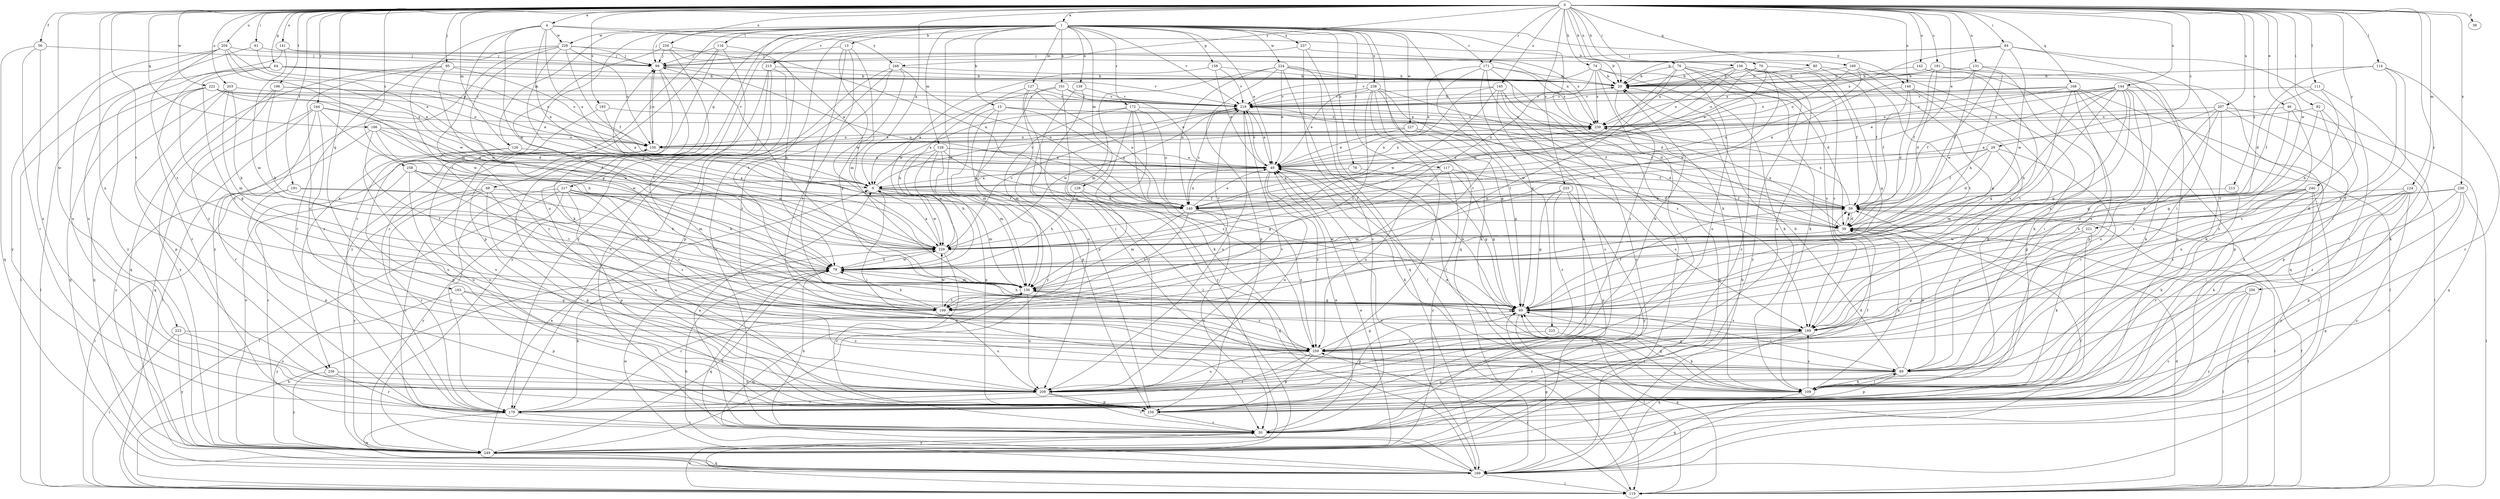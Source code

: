 strict digraph  {
0;
1;
4;
9;
13;
15;
20;
29;
30;
38;
39;
46;
49;
56;
59;
64;
68;
69;
70;
74;
76;
78;
79;
80;
81;
82;
84;
89;
95;
99;
101;
109;
111;
114;
116;
117;
119;
124;
126;
127;
128;
129;
130;
131;
136;
139;
140;
141;
142;
144;
145;
146;
150;
158;
159;
160;
163;
166;
168;
169;
171;
172;
179;
181;
183;
189;
191;
196;
199;
203;
204;
207;
209;
213;
215;
217;
219;
221;
222;
223;
224;
225;
227;
228;
229;
230;
233;
234;
236;
237;
238;
239;
240;
244;
248;
249;
256;
258;
259;
0 -> 1  [label=a];
0 -> 4  [label=a];
0 -> 9  [label=a];
0 -> 29  [label=c];
0 -> 38  [label=d];
0 -> 46  [label=e];
0 -> 49  [label=e];
0 -> 56  [label=f];
0 -> 64  [label=g];
0 -> 70  [label=h];
0 -> 74  [label=h];
0 -> 76  [label=h];
0 -> 80  [label=i];
0 -> 81  [label=i];
0 -> 82  [label=i];
0 -> 84  [label=i];
0 -> 95  [label=j];
0 -> 111  [label=l];
0 -> 114  [label=l];
0 -> 124  [label=m];
0 -> 126  [label=m];
0 -> 131  [label=n];
0 -> 136  [label=n];
0 -> 141  [label=o];
0 -> 142  [label=o];
0 -> 144  [label=o];
0 -> 145  [label=o];
0 -> 146  [label=o];
0 -> 160  [label=q];
0 -> 163  [label=q];
0 -> 166  [label=q];
0 -> 168  [label=q];
0 -> 171  [label=r];
0 -> 181  [label=s];
0 -> 183  [label=s];
0 -> 191  [label=t];
0 -> 196  [label=t];
0 -> 199  [label=t];
0 -> 203  [label=u];
0 -> 204  [label=u];
0 -> 207  [label=u];
0 -> 213  [label=v];
0 -> 221  [label=w];
0 -> 222  [label=w];
0 -> 223  [label=w];
0 -> 230  [label=x];
0 -> 233  [label=x];
0 -> 234  [label=x];
0 -> 236  [label=x];
0 -> 240  [label=y];
0 -> 244  [label=y];
0 -> 248  [label=y];
0 -> 256  [label=z];
0 -> 258  [label=z];
1 -> 13  [label=b];
1 -> 15  [label=b];
1 -> 49  [label=e];
1 -> 68  [label=g];
1 -> 78  [label=h];
1 -> 99  [label=j];
1 -> 101  [label=k];
1 -> 109  [label=k];
1 -> 116  [label=l];
1 -> 117  [label=l];
1 -> 126  [label=m];
1 -> 127  [label=m];
1 -> 128  [label=m];
1 -> 129  [label=m];
1 -> 130  [label=m];
1 -> 139  [label=n];
1 -> 146  [label=o];
1 -> 158  [label=p];
1 -> 169  [label=q];
1 -> 171  [label=r];
1 -> 172  [label=r];
1 -> 179  [label=r];
1 -> 199  [label=t];
1 -> 209  [label=u];
1 -> 215  [label=v];
1 -> 217  [label=v];
1 -> 219  [label=v];
1 -> 224  [label=w];
1 -> 225  [label=w];
1 -> 227  [label=w];
1 -> 228  [label=w];
1 -> 236  [label=x];
1 -> 237  [label=x];
1 -> 238  [label=x];
4 -> 9  [label=a];
4 -> 20  [label=b];
4 -> 130  [label=m];
4 -> 140  [label=n];
4 -> 199  [label=t];
4 -> 228  [label=w];
4 -> 229  [label=w];
4 -> 248  [label=y];
9 -> 59  [label=f];
9 -> 89  [label=i];
9 -> 130  [label=m];
9 -> 140  [label=n];
9 -> 219  [label=v];
9 -> 229  [label=w];
13 -> 99  [label=j];
13 -> 130  [label=m];
13 -> 199  [label=t];
13 -> 229  [label=w];
13 -> 259  [label=z];
15 -> 59  [label=f];
15 -> 130  [label=m];
15 -> 140  [label=n];
15 -> 159  [label=p];
15 -> 239  [label=x];
15 -> 249  [label=y];
20 -> 219  [label=v];
20 -> 259  [label=z];
29 -> 39  [label=d];
29 -> 49  [label=e];
29 -> 59  [label=f];
29 -> 89  [label=i];
29 -> 130  [label=m];
29 -> 140  [label=n];
30 -> 9  [label=a];
30 -> 49  [label=e];
30 -> 79  [label=h];
30 -> 249  [label=y];
39 -> 59  [label=f];
39 -> 109  [label=k];
39 -> 119  [label=l];
39 -> 229  [label=w];
39 -> 239  [label=x];
46 -> 69  [label=g];
46 -> 169  [label=q];
46 -> 239  [label=x];
46 -> 259  [label=z];
49 -> 9  [label=a];
49 -> 39  [label=d];
49 -> 109  [label=k];
49 -> 140  [label=n];
49 -> 209  [label=u];
49 -> 219  [label=v];
49 -> 239  [label=x];
49 -> 259  [label=z];
56 -> 99  [label=j];
56 -> 169  [label=q];
56 -> 179  [label=r];
56 -> 209  [label=u];
59 -> 39  [label=d];
59 -> 119  [label=l];
59 -> 219  [label=v];
59 -> 239  [label=x];
64 -> 20  [label=b];
64 -> 119  [label=l];
64 -> 150  [label=o];
64 -> 179  [label=r];
64 -> 189  [label=s];
64 -> 219  [label=v];
68 -> 30  [label=c];
68 -> 59  [label=f];
68 -> 159  [label=p];
68 -> 179  [label=r];
68 -> 209  [label=u];
68 -> 249  [label=y];
69 -> 49  [label=e];
69 -> 59  [label=f];
69 -> 79  [label=h];
69 -> 89  [label=i];
69 -> 119  [label=l];
69 -> 159  [label=p];
69 -> 189  [label=s];
70 -> 20  [label=b];
70 -> 49  [label=e];
70 -> 69  [label=g];
70 -> 150  [label=o];
70 -> 229  [label=w];
74 -> 20  [label=b];
74 -> 39  [label=d];
74 -> 109  [label=k];
74 -> 140  [label=n];
74 -> 179  [label=r];
74 -> 219  [label=v];
74 -> 239  [label=x];
76 -> 20  [label=b];
76 -> 30  [label=c];
76 -> 109  [label=k];
76 -> 189  [label=s];
76 -> 199  [label=t];
76 -> 209  [label=u];
76 -> 229  [label=w];
78 -> 9  [label=a];
78 -> 69  [label=g];
79 -> 130  [label=m];
79 -> 169  [label=q];
79 -> 229  [label=w];
80 -> 20  [label=b];
80 -> 59  [label=f];
80 -> 199  [label=t];
81 -> 99  [label=j];
81 -> 150  [label=o];
81 -> 209  [label=u];
82 -> 69  [label=g];
82 -> 89  [label=i];
82 -> 189  [label=s];
82 -> 239  [label=x];
84 -> 20  [label=b];
84 -> 30  [label=c];
84 -> 39  [label=d];
84 -> 89  [label=i];
84 -> 99  [label=j];
84 -> 229  [label=w];
84 -> 239  [label=x];
89 -> 20  [label=b];
89 -> 39  [label=d];
89 -> 69  [label=g];
89 -> 109  [label=k];
89 -> 159  [label=p];
89 -> 209  [label=u];
95 -> 20  [label=b];
95 -> 150  [label=o];
95 -> 169  [label=q];
95 -> 229  [label=w];
95 -> 259  [label=z];
99 -> 20  [label=b];
99 -> 89  [label=i];
99 -> 140  [label=n];
99 -> 150  [label=o];
99 -> 159  [label=p];
101 -> 9  [label=a];
101 -> 49  [label=e];
101 -> 119  [label=l];
101 -> 199  [label=t];
101 -> 219  [label=v];
109 -> 49  [label=e];
109 -> 69  [label=g];
109 -> 89  [label=i];
109 -> 169  [label=q];
109 -> 189  [label=s];
111 -> 59  [label=f];
111 -> 79  [label=h];
111 -> 109  [label=k];
111 -> 219  [label=v];
114 -> 20  [label=b];
114 -> 30  [label=c];
114 -> 39  [label=d];
114 -> 89  [label=i];
114 -> 189  [label=s];
116 -> 79  [label=h];
116 -> 99  [label=j];
116 -> 179  [label=r];
116 -> 199  [label=t];
116 -> 249  [label=y];
117 -> 9  [label=a];
117 -> 69  [label=g];
117 -> 189  [label=s];
117 -> 249  [label=y];
117 -> 259  [label=z];
119 -> 30  [label=c];
119 -> 39  [label=d];
119 -> 59  [label=f];
119 -> 69  [label=g];
119 -> 79  [label=h];
119 -> 259  [label=z];
124 -> 59  [label=f];
124 -> 89  [label=i];
124 -> 109  [label=k];
124 -> 159  [label=p];
124 -> 189  [label=s];
124 -> 249  [label=y];
126 -> 49  [label=e];
126 -> 159  [label=p];
126 -> 209  [label=u];
127 -> 79  [label=h];
127 -> 89  [label=i];
127 -> 140  [label=n];
127 -> 209  [label=u];
127 -> 219  [label=v];
128 -> 49  [label=e];
128 -> 59  [label=f];
128 -> 69  [label=g];
128 -> 79  [label=h];
128 -> 130  [label=m];
128 -> 159  [label=p];
128 -> 229  [label=w];
129 -> 79  [label=h];
129 -> 140  [label=n];
129 -> 169  [label=q];
130 -> 69  [label=g];
130 -> 99  [label=j];
130 -> 179  [label=r];
130 -> 199  [label=t];
130 -> 209  [label=u];
130 -> 219  [label=v];
130 -> 259  [label=z];
131 -> 20  [label=b];
131 -> 89  [label=i];
131 -> 140  [label=n];
131 -> 159  [label=p];
131 -> 229  [label=w];
136 -> 20  [label=b];
136 -> 59  [label=f];
136 -> 150  [label=o];
136 -> 169  [label=q];
136 -> 189  [label=s];
136 -> 209  [label=u];
136 -> 229  [label=w];
136 -> 239  [label=x];
136 -> 249  [label=y];
139 -> 30  [label=c];
139 -> 159  [label=p];
139 -> 219  [label=v];
140 -> 30  [label=c];
140 -> 49  [label=e];
140 -> 130  [label=m];
140 -> 199  [label=t];
140 -> 219  [label=v];
140 -> 259  [label=z];
141 -> 20  [label=b];
141 -> 99  [label=j];
141 -> 130  [label=m];
141 -> 249  [label=y];
142 -> 20  [label=b];
142 -> 159  [label=p];
142 -> 189  [label=s];
144 -> 49  [label=e];
144 -> 59  [label=f];
144 -> 69  [label=g];
144 -> 79  [label=h];
144 -> 109  [label=k];
144 -> 189  [label=s];
144 -> 199  [label=t];
144 -> 209  [label=u];
144 -> 219  [label=v];
144 -> 239  [label=x];
144 -> 259  [label=z];
145 -> 30  [label=c];
145 -> 140  [label=n];
145 -> 169  [label=q];
145 -> 209  [label=u];
145 -> 219  [label=v];
145 -> 229  [label=w];
146 -> 39  [label=d];
146 -> 59  [label=f];
146 -> 89  [label=i];
146 -> 109  [label=k];
146 -> 219  [label=v];
150 -> 49  [label=e];
150 -> 99  [label=j];
150 -> 209  [label=u];
150 -> 239  [label=x];
158 -> 20  [label=b];
158 -> 49  [label=e];
158 -> 219  [label=v];
158 -> 229  [label=w];
159 -> 30  [label=c];
159 -> 150  [label=o];
160 -> 20  [label=b];
160 -> 69  [label=g];
160 -> 109  [label=k];
160 -> 140  [label=n];
160 -> 150  [label=o];
163 -> 69  [label=g];
163 -> 159  [label=p];
163 -> 249  [label=y];
163 -> 259  [label=z];
166 -> 9  [label=a];
166 -> 59  [label=f];
166 -> 150  [label=o];
166 -> 199  [label=t];
166 -> 229  [label=w];
166 -> 249  [label=y];
168 -> 69  [label=g];
168 -> 89  [label=i];
168 -> 109  [label=k];
168 -> 119  [label=l];
168 -> 150  [label=o];
168 -> 159  [label=p];
168 -> 219  [label=v];
168 -> 239  [label=x];
169 -> 20  [label=b];
169 -> 49  [label=e];
169 -> 59  [label=f];
169 -> 69  [label=g];
169 -> 79  [label=h];
169 -> 119  [label=l];
169 -> 130  [label=m];
169 -> 229  [label=w];
171 -> 20  [label=b];
171 -> 30  [label=c];
171 -> 49  [label=e];
171 -> 69  [label=g];
171 -> 199  [label=t];
171 -> 239  [label=x];
171 -> 249  [label=y];
172 -> 9  [label=a];
172 -> 109  [label=k];
172 -> 130  [label=m];
172 -> 140  [label=n];
172 -> 239  [label=x];
172 -> 249  [label=y];
172 -> 259  [label=z];
179 -> 30  [label=c];
179 -> 59  [label=f];
179 -> 79  [label=h];
179 -> 169  [label=q];
181 -> 20  [label=b];
181 -> 39  [label=d];
181 -> 59  [label=f];
181 -> 79  [label=h];
181 -> 239  [label=x];
181 -> 249  [label=y];
183 -> 9  [label=a];
183 -> 239  [label=x];
183 -> 259  [label=z];
189 -> 130  [label=m];
189 -> 169  [label=q];
189 -> 179  [label=r];
189 -> 259  [label=z];
191 -> 79  [label=h];
191 -> 119  [label=l];
191 -> 140  [label=n];
191 -> 159  [label=p];
196 -> 49  [label=e];
196 -> 79  [label=h];
196 -> 219  [label=v];
196 -> 249  [label=y];
196 -> 259  [label=z];
199 -> 79  [label=h];
199 -> 209  [label=u];
199 -> 229  [label=w];
203 -> 79  [label=h];
203 -> 130  [label=m];
203 -> 159  [label=p];
203 -> 169  [label=q];
203 -> 219  [label=v];
204 -> 9  [label=a];
204 -> 49  [label=e];
204 -> 99  [label=j];
204 -> 199  [label=t];
204 -> 209  [label=u];
204 -> 229  [label=w];
204 -> 249  [label=y];
207 -> 9  [label=a];
207 -> 119  [label=l];
207 -> 159  [label=p];
207 -> 189  [label=s];
207 -> 209  [label=u];
207 -> 239  [label=x];
207 -> 259  [label=z];
209 -> 30  [label=c];
209 -> 39  [label=d];
209 -> 159  [label=p];
209 -> 179  [label=r];
209 -> 219  [label=v];
213 -> 109  [label=k];
213 -> 140  [label=n];
215 -> 20  [label=b];
215 -> 30  [label=c];
215 -> 159  [label=p];
215 -> 179  [label=r];
215 -> 249  [label=y];
217 -> 59  [label=f];
217 -> 79  [label=h];
217 -> 119  [label=l];
217 -> 159  [label=p];
217 -> 179  [label=r];
217 -> 189  [label=s];
217 -> 249  [label=y];
217 -> 259  [label=z];
219 -> 20  [label=b];
219 -> 49  [label=e];
219 -> 209  [label=u];
219 -> 229  [label=w];
219 -> 239  [label=x];
221 -> 109  [label=k];
221 -> 189  [label=s];
221 -> 229  [label=w];
222 -> 39  [label=d];
222 -> 69  [label=g];
222 -> 119  [label=l];
222 -> 150  [label=o];
222 -> 169  [label=q];
222 -> 219  [label=v];
222 -> 229  [label=w];
223 -> 119  [label=l];
223 -> 209  [label=u];
223 -> 249  [label=y];
223 -> 259  [label=z];
224 -> 20  [label=b];
224 -> 39  [label=d];
224 -> 49  [label=e];
224 -> 119  [label=l];
224 -> 130  [label=m];
224 -> 140  [label=n];
224 -> 159  [label=p];
224 -> 169  [label=q];
225 -> 109  [label=k];
225 -> 259  [label=z];
227 -> 39  [label=d];
227 -> 49  [label=e];
227 -> 69  [label=g];
227 -> 150  [label=o];
228 -> 59  [label=f];
228 -> 69  [label=g];
228 -> 99  [label=j];
228 -> 150  [label=o];
228 -> 179  [label=r];
228 -> 229  [label=w];
228 -> 239  [label=x];
228 -> 249  [label=y];
229 -> 9  [label=a];
229 -> 30  [label=c];
229 -> 79  [label=h];
229 -> 99  [label=j];
229 -> 219  [label=v];
230 -> 30  [label=c];
230 -> 39  [label=d];
230 -> 59  [label=f];
230 -> 119  [label=l];
230 -> 179  [label=r];
230 -> 259  [label=z];
233 -> 69  [label=g];
233 -> 130  [label=m];
233 -> 140  [label=n];
233 -> 159  [label=p];
233 -> 249  [label=y];
233 -> 259  [label=z];
234 -> 9  [label=a];
234 -> 79  [label=h];
234 -> 99  [label=j];
234 -> 109  [label=k];
234 -> 140  [label=n];
236 -> 179  [label=r];
236 -> 209  [label=u];
236 -> 249  [label=y];
237 -> 30  [label=c];
237 -> 99  [label=j];
237 -> 119  [label=l];
237 -> 239  [label=x];
238 -> 39  [label=d];
238 -> 49  [label=e];
238 -> 69  [label=g];
238 -> 109  [label=k];
238 -> 189  [label=s];
238 -> 199  [label=t];
238 -> 209  [label=u];
238 -> 219  [label=v];
239 -> 150  [label=o];
240 -> 39  [label=d];
240 -> 59  [label=f];
240 -> 69  [label=g];
240 -> 79  [label=h];
240 -> 169  [label=q];
240 -> 179  [label=r];
240 -> 249  [label=y];
244 -> 79  [label=h];
244 -> 119  [label=l];
244 -> 169  [label=q];
244 -> 179  [label=r];
244 -> 229  [label=w];
244 -> 239  [label=x];
244 -> 259  [label=z];
248 -> 20  [label=b];
248 -> 30  [label=c];
248 -> 69  [label=g];
248 -> 140  [label=n];
248 -> 179  [label=r];
248 -> 259  [label=z];
249 -> 9  [label=a];
249 -> 49  [label=e];
249 -> 79  [label=h];
249 -> 150  [label=o];
249 -> 169  [label=q];
256 -> 30  [label=c];
256 -> 69  [label=g];
256 -> 119  [label=l];
256 -> 249  [label=y];
258 -> 9  [label=a];
258 -> 30  [label=c];
258 -> 69  [label=g];
258 -> 130  [label=m];
258 -> 199  [label=t];
258 -> 209  [label=u];
259 -> 20  [label=b];
259 -> 69  [label=g];
259 -> 89  [label=i];
259 -> 159  [label=p];
259 -> 179  [label=r];
259 -> 209  [label=u];
}
